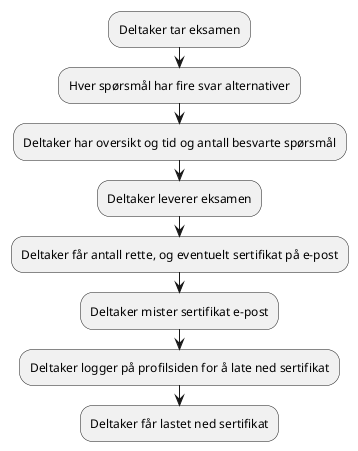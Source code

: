 @startuml flowchart
:Deltaker tar eksamen;
:Hver spørsmål har fire svar alternativer;
:Deltaker har oversikt og tid og antall besvarte spørsmål;
:Deltaker leverer eksamen;
:Deltaker får antall rette, og eventuelt sertifikat på e-post;
:Deltaker mister sertifikat e-post;
:Deltaker logger på profilsiden for å late ned sertifikat;
:Deltaker får lastet ned sertifikat;
@enduml